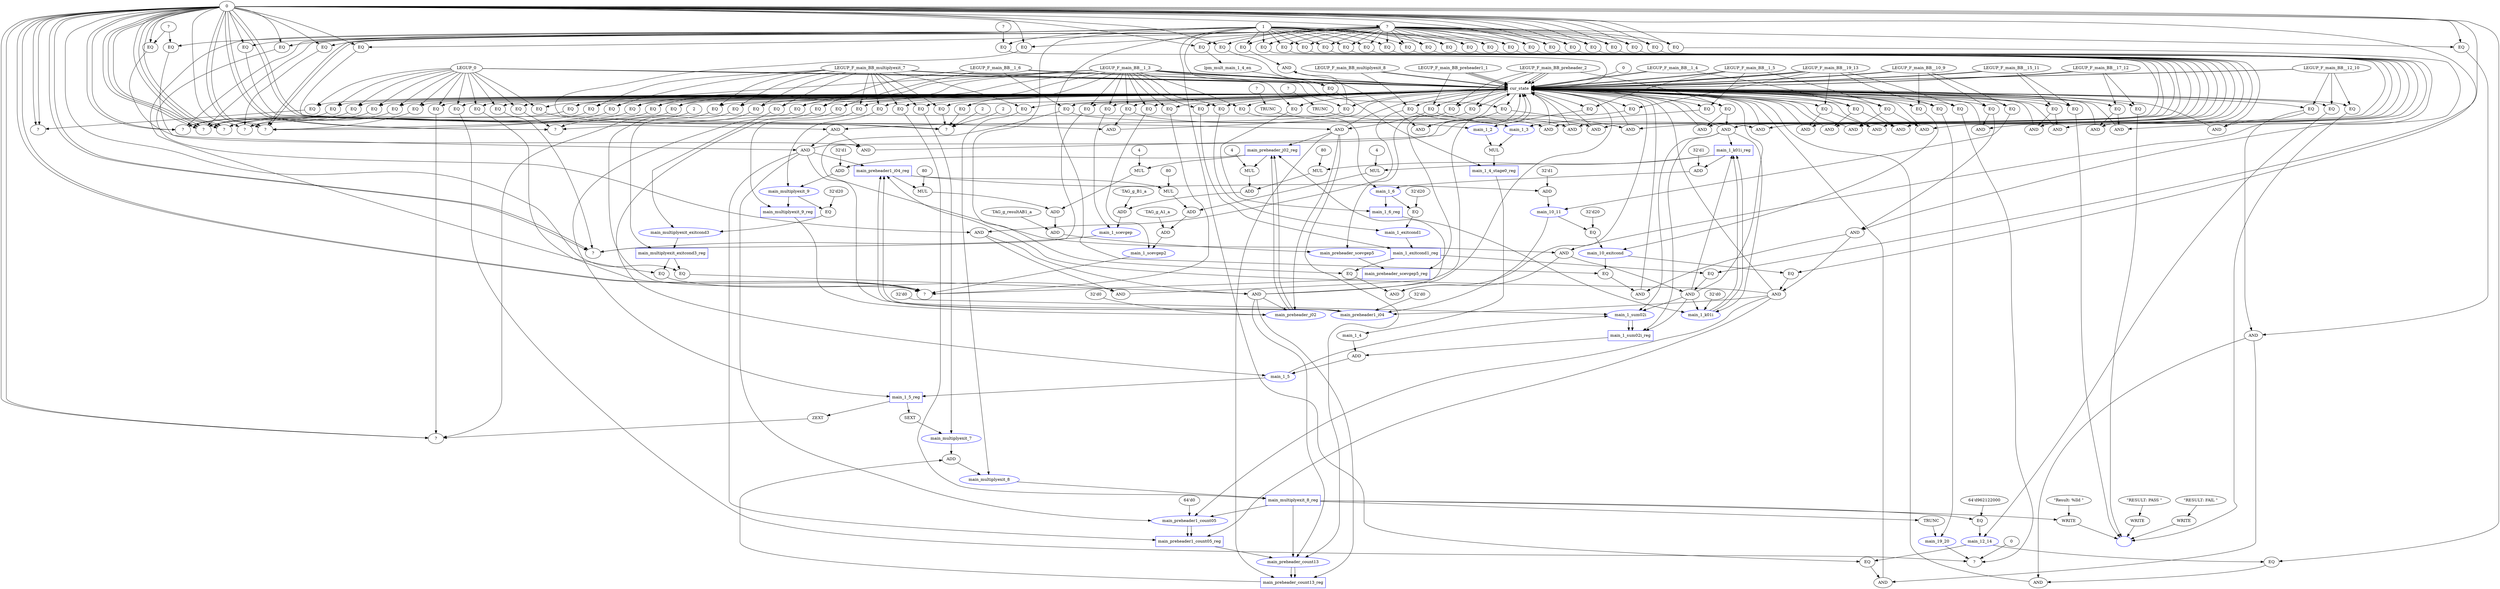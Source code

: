 //----------------------------------------------------------------------------//
// Generated by LegUp High-Level Synthesis Tool Version 4.0 (http://legup.org)
// Compiled: Sun Jun 19 18:41:14 2016
// University of Toronto
// For research and academic purposes only. Commercial use is prohibited.
// Please send bugs to: legup@eecg.toronto.edu
// Date: Thu Dec  8 15:28:12 2016
//----------------------------------------------------------------------------//

digraph {
Node0x3e84580[label="?"];
Node0x3e85900[label="0"];
Node0x3e85900 -> Node0x3e84580;
Node0x3e85b20[label="EQ"];
Node0x3e85b20 -> Node0x3e84580;
Node0x3e85f20[label="EQ"];
Node0x3e85f20 -> Node0x3e84580;
Node0x3ec6dc0[label="EQ"];
Node0x3ec6dc0 -> Node0x3e84580;
Node0x3e84800[label="?"];
Node0x3e85900 -> Node0x3e84800;
Node0x3e85900 -> Node0x3e84800;
Node0x3e97210[label="1"];
Node0x3e97210 -> Node0x3e84800;
Node0x3e97210 -> Node0x3e84800;
Node0x3ec7200[label="EQ"];
Node0x3ec7200 -> Node0x3e84800;
Node0x3ec7500[label="EQ"];
Node0x3ec7500 -> Node0x3e84800;
Node0x3ec77c0[label="EQ"];
Node0x3ec77c0 -> Node0x3e84800;
Node0x3e84930[label="?"];
Node0x3e85900 -> Node0x3e84930;
Node0x3e85900 -> Node0x3e84930;
Node0x3ec7b70[label="main_1_scevgep2",color=blue];
Node0x3ec7b70 -> Node0x3e84930;
Node0x3ec8f80[label="main_preheader_scevgep5_reg",shape=box,color=blue];
Node0x3ec8f80 -> Node0x3e84930;
Node0x3eca860[label="EQ"];
Node0x3eca860 -> Node0x3e84930;
Node0x3ecab40[label="EQ"];
Node0x3ecab40 -> Node0x3e84930;
Node0x3ecae00[label="EQ"];
Node0x3ecae00 -> Node0x3e84930;
Node0x3e84a70[label="?"];
Node0x3e85900 -> Node0x3e84a70;
Node0x3e85900 -> Node0x3e84a70;
Node0x3e85900 -> Node0x3e84a70;
Node0x3e97210 -> Node0x3e84a70;
Node0x3ecb240[label="EQ"];
Node0x3ecb240 -> Node0x3e84a70;
Node0x3ecb540[label="EQ"];
Node0x3ecb540 -> Node0x3e84a70;
Node0x3ecb800[label="EQ"];
Node0x3ecb800 -> Node0x3e84a70;
Node0x3e84ba0[label="?"];
Node0x3e85900 -> Node0x3e84ba0;
Node0x3e85900 -> Node0x3e84ba0;
Node0x3ecbbb0[label="ZEXT"];
Node0x3ecbbb0 -> Node0x3e84ba0;
Node0x3ecbe10[label="EQ"];
Node0x3ecbe10 -> Node0x3e84ba0;
Node0x3ecc0f0[label="EQ"];
Node0x3ecc0f0 -> Node0x3e84ba0;
Node0x3e84cf0[label="?"];
Node0x3e85900 -> Node0x3e84cf0;
Node0x3e85900 -> Node0x3e84cf0;
Node0x3ecc4c0[label="2"];
Node0x3ecc4c0 -> Node0x3e84cf0;
Node0x3ecc6d0[label="2"];
Node0x3ecc6d0 -> Node0x3e84cf0;
Node0x3ecc8b0[label="EQ"];
Node0x3ecc8b0 -> Node0x3e84cf0;
Node0x3eccbb0[label="EQ"];
Node0x3eccbb0 -> Node0x3e84cf0;
Node0x3ecce70[label="EQ"];
Node0x3ecce70 -> Node0x3e84cf0;
Node0x3e84f50[label="?"];
Node0x3e85900 -> Node0x3e84f50;
Node0x3e85900 -> Node0x3e84f50;
Node0x3e97210 -> Node0x3e84f50;
Node0x3ecd280[label="EQ"];
Node0x3ecd280 -> Node0x3e84f50;
Node0x3ecd540[label="EQ"];
Node0x3ecd540 -> Node0x3e84f50;
Node0x3e85080[label="?"];
Node0x3e85900 -> Node0x3e85080;
Node0x3e85900 -> Node0x3e85080;
Node0x3ecd910[label="main_1_scevgep",color=blue];
Node0x3ecd910 -> Node0x3e85080;
Node0x3eced20[label="EQ"];
Node0x3eced20 -> Node0x3e85080;
Node0x3ecefe0[label="EQ"];
Node0x3ecefe0 -> Node0x3e85080;
Node0x3e851b0[label="?"];
Node0x3e85900 -> Node0x3e851b0;
Node0x3e85900 -> Node0x3e851b0;
Node0x3e85900 -> Node0x3e851b0;
Node0x3ecf410[label="EQ"];
Node0x3ecf410 -> Node0x3e851b0;
Node0x3ecf6d0[label="EQ"];
Node0x3ecf6d0 -> Node0x3e851b0;
Node0x3e84c60[label="?"];
Node0x3e85900 -> Node0x3e84c60;
Node0x3e85900 -> Node0x3e84c60;
Node0x3ecfaa0[label="EQ"];
Node0x3ecfaa0 -> Node0x3e84c60;
Node0x3e85450[label="?"];
Node0x3e85900 -> Node0x3e85450;
Node0x3e85900 -> Node0x3e85450;
Node0x3ecfe60[label="2"];
Node0x3ecfe60 -> Node0x3e85450;
Node0x3ed0070[label="EQ"];
Node0x3ed0070 -> Node0x3e85450;
Node0x3ed0330[label="EQ"];
Node0x3ed0330 -> Node0x3e85450;
Node0x3e856b0[label="?"];
Node0x3ed0640[label="0"];
Node0x3ed0640 -> Node0x3e856b0;
Node0x3ed0840[label="main_19_20",color=blue];
Node0x3ed0840 -> Node0x3e856b0;
Node0x3ed0fb0[label="EQ"];
Node0x3ed0fb0 -> Node0x3e856b0;
Node0x3ed1280[label="EQ"];
Node0x3ed1280 -> Node0x3e856b0;
Node0x3ed4450[label="",color=blue,color=blue,color=blue];
Node0x3ed4530[label="WRITE"];
Node0x3ed4530 -> Node0x3ed4450;
Node0x3ed49e0[label="WRITE"];
Node0x3ed49e0 -> Node0x3ed4450;
Node0x3ed4de0[label="WRITE"];
Node0x3ed4de0 -> Node0x3ed4450;
Node0x3ed5210[label="EQ"];
Node0x3ed5210 -> Node0x3ed4450;
Node0x3ed54f0[label="EQ"];
Node0x3ed54f0 -> Node0x3ed4450;
Node0x3ed57d0[label="EQ"];
Node0x3ed57d0 -> Node0x3ed4450;
Node0x3e846d0[label="?"];
Node0x3e846d0 -> Node0x3e85b20;
Node0x3e85900 -> Node0x3e85b20;
Node0x3e86130[label="cur_state",shape=box];
Node0x3e86130 -> Node0x3e85f20;
Node0x3e86330[label="LEGUP_0"];
Node0x3e86330 -> Node0x3e85f20;
Node0x3e86130 -> Node0x3ec6dc0;
Node0x3e96480[label="LEGUP_F_main_BB__19_13"];
Node0x3e96480 -> Node0x3ec6dc0;
Node0x3e86130 -> Node0x3ec7200;
Node0x3e86330 -> Node0x3ec7200;
Node0x3e86130 -> Node0x3ec7500;
Node0x3e94bf0[label="LEGUP_F_main_BB__1_3"];
Node0x3e94bf0 -> Node0x3ec7500;
Node0x3e86130 -> Node0x3ec77c0;
Node0x3e95570[label="LEGUP_F_main_BB_multiplyexit_7"];
Node0x3e95570 -> Node0x3ec77c0;
Node0x3ec7d80[label="ADD"];
Node0x3ec7d80 -> Node0x3ec7b70;
Node0x3ec8cc0[label="EQ"];
Node0x3ec8cc0 -> Node0x3ec7b70;
Node0x3ec9160[label="main_preheader_scevgep5",color=blue];
Node0x3ec9160 -> Node0x3ec8f80;
Node0x3eca5a0[label="EQ"];
Node0x3eca5a0 -> Node0x3ec8f80;
Node0x3e86130 -> Node0x3eca860;
Node0x3e86330 -> Node0x3eca860;
Node0x3e86130 -> Node0x3ecab40;
Node0x3e94bf0 -> Node0x3ecab40;
Node0x3e86130 -> Node0x3ecae00;
Node0x3e95570 -> Node0x3ecae00;
Node0x3e86130 -> Node0x3ecb240;
Node0x3e86330 -> Node0x3ecb240;
Node0x3e86130 -> Node0x3ecb540;
Node0x3e94bf0 -> Node0x3ecb540;
Node0x3e86130 -> Node0x3ecb800;
Node0x3e95570 -> Node0x3ecb800;
Node0x3ebeeb0[label="main_1_5_reg",shape=box,color=blue];
Node0x3ebeeb0 -> Node0x3ecbbb0;
Node0x3e86130 -> Node0x3ecbe10;
Node0x3e86330 -> Node0x3ecbe10;
Node0x3e86130 -> Node0x3ecc0f0;
Node0x3e95570 -> Node0x3ecc0f0;
Node0x3e86130 -> Node0x3ecc8b0;
Node0x3e86330 -> Node0x3ecc8b0;
Node0x3e86130 -> Node0x3eccbb0;
Node0x3e94bf0 -> Node0x3eccbb0;
Node0x3e86130 -> Node0x3ecce70;
Node0x3e95570 -> Node0x3ecce70;
Node0x3e86130 -> Node0x3ecd280;
Node0x3e86330 -> Node0x3ecd280;
Node0x3e86130 -> Node0x3ecd540;
Node0x3e94bf0 -> Node0x3ecd540;
Node0x3ecdb20[label="ADD"];
Node0x3ecdb20 -> Node0x3ecd910;
Node0x3ecea60[label="EQ"];
Node0x3ecea60 -> Node0x3ecd910;
Node0x3e86130 -> Node0x3eced20;
Node0x3e86330 -> Node0x3eced20;
Node0x3e86130 -> Node0x3ecefe0;
Node0x3e94bf0 -> Node0x3ecefe0;
Node0x3e86130 -> Node0x3ecf410;
Node0x3e86330 -> Node0x3ecf410;
Node0x3e86130 -> Node0x3ecf6d0;
Node0x3e94bf0 -> Node0x3ecf6d0;
Node0x3e86130 -> Node0x3ecfaa0;
Node0x3e86330 -> Node0x3ecfaa0;
Node0x3e86130 -> Node0x3ed0070;
Node0x3e86330 -> Node0x3ed0070;
Node0x3e86130 -> Node0x3ed0330;
Node0x3e94bf0 -> Node0x3ed0330;
Node0x3ed0a60[label="TRUNC"];
Node0x3ed0a60 -> Node0x3ed0840;
Node0x3ed0cd0[label="EQ"];
Node0x3ed0cd0 -> Node0x3ed0840;
Node0x3e86130 -> Node0x3ed0fb0;
Node0x3e86330 -> Node0x3ed0fb0;
Node0x3e86130 -> Node0x3ed1280;
Node0x3e96480 -> Node0x3ed1280;
Node0x3ed4750[label="\"Result: %lld \""];
Node0x3ed4750 -> Node0x3ed4530;
Node0x3ebe410[label="main_multiplyexit_8_reg",shape=box,color=blue];
Node0x3ebe410 -> Node0x3ed4530;
Node0x3ed4be0[label="\"RESULT: PASS \""];
Node0x3ed4be0 -> Node0x3ed49e0;
Node0x3ed5010[label="\"RESULT: FAIL \""];
Node0x3ed5010 -> Node0x3ed4de0;
Node0x3e86130 -> Node0x3ed5210;
Node0x3e95d90[label="LEGUP_F_main_BB__12_10"];
Node0x3e95d90 -> Node0x3ed5210;
Node0x3e86130 -> Node0x3ed54f0;
Node0x3e96030[label="LEGUP_F_main_BB__15_11"];
Node0x3e96030 -> Node0x3ed54f0;
Node0x3e86130 -> Node0x3ed57d0;
Node0x3e96230[label="LEGUP_F_main_BB__17_12"];
Node0x3e96230 -> Node0x3ed57d0;
Node0x3e85900 -> Node0x3e846d0;
Node0x3e86330 -> Node0x3e86130;
Node0x3e946d0[label="LEGUP_F_main_BB_preheader1_1"];
Node0x3e946d0 -> Node0x3e86130;
Node0x3e86330 -> Node0x3e86130;
Node0x3e946d0 -> Node0x3e86130;
Node0x3e94980[label="LEGUP_F_main_BB_preheader_2"];
Node0x3e94980 -> Node0x3e86130;
Node0x3e94980 -> Node0x3e86130;
Node0x3e94bf0 -> Node0x3e86130;
Node0x3e94bf0 -> Node0x3e86130;
Node0x3e94e40[label="LEGUP_F_main_BB__1_4"];
Node0x3e94e40 -> Node0x3e86130;
Node0x3e94e40 -> Node0x3e86130;
Node0x3e950d0[label="LEGUP_F_main_BB__1_5"];
Node0x3e950d0 -> Node0x3e86130;
Node0x3e950d0 -> Node0x3e86130;
Node0x3e95320[label="LEGUP_F_main_BB__1_6"];
Node0x3e95320 -> Node0x3e86130;
Node0x3e95320 -> Node0x3e86130;
Node0x3e95570 -> Node0x3e86130;
Node0x3e94bf0 -> Node0x3e86130;
Node0x3e95570 -> Node0x3e86130;
Node0x3e94f90[label="LEGUP_F_main_BB_multiplyexit_8"];
Node0x3e94f90 -> Node0x3e86130;
Node0x3e94f90 -> Node0x3e86130;
Node0x3e95af0[label="LEGUP_F_main_BB__10_9"];
Node0x3e95af0 -> Node0x3e86130;
Node0x3e94980 -> Node0x3e86130;
Node0x3e95af0 -> Node0x3e86130;
Node0x3e95d90 -> Node0x3e86130;
Node0x3e946d0 -> Node0x3e86130;
Node0x3e95d90 -> Node0x3e86130;
Node0x3e96030 -> Node0x3e86130;
Node0x3e96230 -> Node0x3e86130;
Node0x3e96030 -> Node0x3e86130;
Node0x3e96480 -> Node0x3e86130;
Node0x3e96230 -> Node0x3e86130;
Node0x3e96480 -> Node0x3e86130;
Node0x3e96480 -> Node0x3e86130;
Node0x3e86330 -> Node0x3e86130;
Node0x3e95810[label="0"];
Node0x3e95810 -> Node0x3e86130;
Node0x3e96ac0[label="AND"];
Node0x3e96ac0 -> Node0x3e86130;
Node0x3e97430[label="AND"];
Node0x3e97430 -> Node0x3e86130;
Node0x3e97ec0[label="AND"];
Node0x3e97ec0 -> Node0x3e86130;
Node0x3e983f0[label="AND"];
Node0x3e983f0 -> Node0x3e86130;
Node0x3e98b90[label="AND"];
Node0x3e98b90 -> Node0x3e86130;
Node0x3e990c0[label="AND"];
Node0x3e990c0 -> Node0x3e86130;
Node0x3e99860[label="AND"];
Node0x3e99860 -> Node0x3e86130;
Node0x3eaf5d0[label="AND"];
Node0x3eaf5d0 -> Node0x3e86130;
Node0x3eafd70[label="AND"];
Node0x3eafd70 -> Node0x3e86130;
Node0x3eb02a0[label="AND"];
Node0x3eb02a0 -> Node0x3e86130;
Node0x3eb0a40[label="AND"];
Node0x3eb0a40 -> Node0x3e86130;
Node0x3eb0f70[label="AND"];
Node0x3eb0f70 -> Node0x3e86130;
Node0x3eb1710[label="AND"];
Node0x3eb1710 -> Node0x3e86130;
Node0x3eb1c40[label="AND"];
Node0x3eb1c40 -> Node0x3e86130;
Node0x3eb23e0[label="AND"];
Node0x3eb23e0 -> Node0x3e86130;
Node0x3eb43c0[label="AND"];
Node0x3eb43c0 -> Node0x3e86130;
Node0x3eb56b0[label="AND"];
Node0x3eb56b0 -> Node0x3e86130;
Node0x3eb5e70[label="AND"];
Node0x3eb5e70 -> Node0x3e86130;
Node0x3eb63a0[label="AND"];
Node0x3eb63a0 -> Node0x3e86130;
Node0x3eb6b40[label="AND"];
Node0x3eb6b40 -> Node0x3e86130;
Node0x3eb8b20[label="AND"];
Node0x3eb8b20 -> Node0x3e86130;
Node0x3eb9e10[label="AND"];
Node0x3eb9e10 -> Node0x3e86130;
Node0x3eba5d0[label="AND"];
Node0x3eba5d0 -> Node0x3e86130;
Node0x3ebbeb0[label="AND"];
Node0x3ebbeb0 -> Node0x3e86130;
Node0x3ebcee0[label="AND"];
Node0x3ebcee0 -> Node0x3e86130;
Node0x3ebd6a0[label="AND"];
Node0x3ebd6a0 -> Node0x3e86130;
Node0x3ec3c90[label="AND"];
Node0x3ec3c90 -> Node0x3e86130;
Node0x3ec41c0[label="AND"];
Node0x3ec41c0 -> Node0x3e86130;
Node0x3ec4960[label="AND"];
Node0x3ec4960 -> Node0x3e86130;
Node0x3ec4e90[label="AND"];
Node0x3ec4e90 -> Node0x3e86130;
Node0x3ec5630[label="AND"];
Node0x3ec5630 -> Node0x3e86130;
Node0x3ec5d60[label="AND"];
Node0x3ec5d60 -> Node0x3e86130;
Node0x3ec6500[label="AND"];
Node0x3ec6500 -> Node0x3e86130;
Node0x3ec6a30[label="EQ"];
Node0x3ec6a30 -> Node0x3e86130;
Node0x3ec7f80[label="`TAG_g_A1_a"];
Node0x3ec7f80 -> Node0x3ec7d80;
Node0x3ec81a0[label="ADD"];
Node0x3ec81a0 -> Node0x3ec7d80;
Node0x3e86130 -> Node0x3ec8cc0;
Node0x3e94bf0 -> Node0x3ec8cc0;
Node0x3ec9380[label="ADD"];
Node0x3ec9380 -> Node0x3ec9160;
Node0x3eca2e0[label="EQ"];
Node0x3eca2e0 -> Node0x3ec9160;
Node0x3e86130 -> Node0x3eca5a0;
Node0x3e94980 -> Node0x3eca5a0;
Node0x3ebf0d0[label="main_1_5",color=blue];
Node0x3ebf0d0 -> Node0x3ebeeb0;
Node0x3ec1e00[label="EQ"];
Node0x3ec1e00 -> Node0x3ebeeb0;
Node0x3ecdd20[label="`TAG_g_B1_a"];
Node0x3ecdd20 -> Node0x3ecdb20;
Node0x3ecdf40[label="ADD"];
Node0x3ecdf40 -> Node0x3ecdb20;
Node0x3e86130 -> Node0x3ecea60;
Node0x3e94bf0 -> Node0x3ecea60;
Node0x3ebe410 -> Node0x3ed0a60;
Node0x3e86130 -> Node0x3ed0cd0;
Node0x3e96480 -> Node0x3ed0cd0;
Node0x3ebe630[label="main_multiplyexit_8",color=blue];
Node0x3ebe630 -> Node0x3ebe410;
Node0x3ec34c0[label="EQ"];
Node0x3ec34c0 -> Node0x3ebe410;
Node0x3e96cc0[label="EQ"];
Node0x3e96cc0 -> Node0x3e96ac0;
Node0x3e96fc0[label="EQ"];
Node0x3e96fc0 -> Node0x3e96ac0;
Node0x3e97610[label="AND"];
Node0x3e97610 -> Node0x3e97430;
Node0x3e97b80[label="EQ"];
Node0x3e97b80 -> Node0x3e97430;
Node0x3e97610 -> Node0x3e97ec0;
Node0x3e98110[label="EQ"];
Node0x3e98110 -> Node0x3e97ec0;
Node0x3e985d0[label="EQ"];
Node0x3e985d0 -> Node0x3e983f0;
Node0x3e988d0[label="EQ"];
Node0x3e988d0 -> Node0x3e983f0;
Node0x3e985d0 -> Node0x3e98b90;
Node0x3e98de0[label="EQ"];
Node0x3e98de0 -> Node0x3e98b90;
Node0x3e992a0[label="EQ"];
Node0x3e992a0 -> Node0x3e990c0;
Node0x3e995a0[label="EQ"];
Node0x3e995a0 -> Node0x3e990c0;
Node0x3e992a0 -> Node0x3e99860;
Node0x3e99ab0[label="EQ"];
Node0x3e99ab0 -> Node0x3e99860;
Node0x3eaf7b0[label="EQ"];
Node0x3eaf7b0 -> Node0x3eaf5d0;
Node0x3eafab0[label="EQ"];
Node0x3eafab0 -> Node0x3eaf5d0;
Node0x3eaf7b0 -> Node0x3eafd70;
Node0x3eaffc0[label="EQ"];
Node0x3eaffc0 -> Node0x3eafd70;
Node0x3eb0480[label="EQ"];
Node0x3eb0480 -> Node0x3eb02a0;
Node0x3eb0780[label="EQ"];
Node0x3eb0780 -> Node0x3eb02a0;
Node0x3eb0480 -> Node0x3eb0a40;
Node0x3eb0c90[label="EQ"];
Node0x3eb0c90 -> Node0x3eb0a40;
Node0x3eb1150[label="EQ"];
Node0x3eb1150 -> Node0x3eb0f70;
Node0x3eb1450[label="EQ"];
Node0x3eb1450 -> Node0x3eb0f70;
Node0x3eb1150 -> Node0x3eb1710;
Node0x3eb1960[label="EQ"];
Node0x3eb1960 -> Node0x3eb1710;
Node0x3eb1e20[label="EQ"];
Node0x3eb1e20 -> Node0x3eb1c40;
Node0x3eb2120[label="EQ"];
Node0x3eb2120 -> Node0x3eb1c40;
Node0x3eb25c0[label="AND"];
Node0x3eb25c0 -> Node0x3eb23e0;
Node0x3eb2b30[label="EQ"];
Node0x3eb2b30 -> Node0x3eb23e0;
Node0x3eb25c0 -> Node0x3eb43c0;
Node0x3eb4610[label="EQ"];
Node0x3eb4610 -> Node0x3eb43c0;
Node0x3eb58b0[label="EQ"];
Node0x3eb58b0 -> Node0x3eb56b0;
Node0x3eb5bb0[label="EQ"];
Node0x3eb5bb0 -> Node0x3eb56b0;
Node0x3eb58b0 -> Node0x3eb5e70;
Node0x3eb60c0[label="EQ"];
Node0x3eb60c0 -> Node0x3eb5e70;
Node0x3eb6580[label="EQ"];
Node0x3eb6580 -> Node0x3eb63a0;
Node0x3eb6880[label="EQ"];
Node0x3eb6880 -> Node0x3eb63a0;
Node0x3eb6d20[label="AND"];
Node0x3eb6d20 -> Node0x3eb6b40;
Node0x3eb7290[label="EQ"];
Node0x3eb7290 -> Node0x3eb6b40;
Node0x3eb6d20 -> Node0x3eb8b20;
Node0x3eb8d70[label="EQ"];
Node0x3eb8d70 -> Node0x3eb8b20;
Node0x3eba010[label="EQ"];
Node0x3eba010 -> Node0x3eb9e10;
Node0x3eba310[label="EQ"];
Node0x3eba310 -> Node0x3eb9e10;
Node0x3eba7b0[label="AND"];
Node0x3eba7b0 -> Node0x3eba5d0;
Node0x3ebad20[label="EQ"];
Node0x3ebad20 -> Node0x3eba5d0;
Node0x3eba7b0 -> Node0x3ebbeb0;
Node0x3ebc100[label="EQ"];
Node0x3ebc100 -> Node0x3ebbeb0;
Node0x3ebd0e0[label="EQ"];
Node0x3ebd0e0 -> Node0x3ebcee0;
Node0x3ebd3e0[label="EQ"];
Node0x3ebd3e0 -> Node0x3ebcee0;
Node0x3ebd880[label="AND"];
Node0x3ebd880 -> Node0x3ebd6a0;
Node0x3ebddf0[label="EQ"];
Node0x3ebddf0 -> Node0x3ebd6a0;
Node0x3ebd880 -> Node0x3ec3c90;
Node0x3ec3ee0[label="EQ"];
Node0x3ec3ee0 -> Node0x3ec3c90;
Node0x3ec43a0[label="EQ"];
Node0x3ec43a0 -> Node0x3ec41c0;
Node0x3ec46a0[label="EQ"];
Node0x3ec46a0 -> Node0x3ec41c0;
Node0x3ec43a0 -> Node0x3ec4960;
Node0x3ec4bb0[label="EQ"];
Node0x3ec4bb0 -> Node0x3ec4960;
Node0x3ec5070[label="EQ"];
Node0x3ec5070 -> Node0x3ec4e90;
Node0x3ec5370[label="EQ"];
Node0x3ec5370 -> Node0x3ec4e90;
Node0x3ec5070 -> Node0x3ec5630;
Node0x3e968e0[label="EQ"];
Node0x3e968e0 -> Node0x3ec5630;
Node0x3ec5f40[label="EQ"];
Node0x3ec5f40 -> Node0x3ec5d60;
Node0x3ec6240[label="EQ"];
Node0x3ec6240 -> Node0x3ec5d60;
Node0x3ec5f40 -> Node0x3ec6500;
Node0x3ec6750[label="EQ"];
Node0x3ec6750 -> Node0x3ec6500;
Node0x3e8eea0[label="?"];
Node0x3e8eea0 -> Node0x3ec6a30;
Node0x3e97210 -> Node0x3ec6a30;
Node0x3ec83c0[label="MUL"];
Node0x3ec83c0 -> Node0x3ec81a0;
Node0x3ec8850[label="MUL"];
Node0x3ec8850 -> Node0x3ec81a0;
Node0x3ec95a0[label="`TAG_g_resultAB1_a"];
Node0x3ec95a0 -> Node0x3ec9380;
Node0x3ec97c0[label="ADD"];
Node0x3ec97c0 -> Node0x3ec9380;
Node0x3e86130 -> Node0x3eca2e0;
Node0x3e94980 -> Node0x3eca2e0;
Node0x3ebf2f0[label="ADD"];
Node0x3ebf2f0 -> Node0x3ebf0d0;
Node0x3ec1b20[label="EQ"];
Node0x3ec1b20 -> Node0x3ebf0d0;
Node0x3e86130 -> Node0x3ec1e00;
Node0x3e95320 -> Node0x3ec1e00;
Node0x3ece160[label="MUL"];
Node0x3ece160 -> Node0x3ecdf40;
Node0x3ece5f0[label="MUL"];
Node0x3ece5f0 -> Node0x3ecdf40;
Node0x3ebe850[label="ADD"];
Node0x3ebe850 -> Node0x3ebe630;
Node0x3ec31e0[label="EQ"];
Node0x3ec31e0 -> Node0x3ebe630;
Node0x3e86130 -> Node0x3ec34c0;
Node0x3e95570 -> Node0x3ec34c0;
Node0x3e86130 -> Node0x3e96cc0;
Node0x3e86330 -> Node0x3e96cc0;
Node0x3e846d0 -> Node0x3e96fc0;
Node0x3e97210 -> Node0x3e96fc0;
Node0x3e96cc0 -> Node0x3e97610;
Node0x3e978a0[label="EQ"];
Node0x3e978a0 -> Node0x3e97610;
Node0x3e8efd0[label="?"];
Node0x3e8efd0 -> Node0x3e97b80;
Node0x3e97210 -> Node0x3e97b80;
Node0x3e8efd0 -> Node0x3e98110;
Node0x3e85900 -> Node0x3e98110;
Node0x3e86130 -> Node0x3e985d0;
Node0x3e946d0 -> Node0x3e985d0;
Node0x3e846d0 -> Node0x3e988d0;
Node0x3e97210 -> Node0x3e988d0;
Node0x3e846d0 -> Node0x3e98de0;
Node0x3e85900 -> Node0x3e98de0;
Node0x3e86130 -> Node0x3e992a0;
Node0x3e94980 -> Node0x3e992a0;
Node0x3e846d0 -> Node0x3e995a0;
Node0x3e97210 -> Node0x3e995a0;
Node0x3e846d0 -> Node0x3e99ab0;
Node0x3e85900 -> Node0x3e99ab0;
Node0x3e86130 -> Node0x3eaf7b0;
Node0x3e94bf0 -> Node0x3eaf7b0;
Node0x3e846d0 -> Node0x3eafab0;
Node0x3e97210 -> Node0x3eafab0;
Node0x3e846d0 -> Node0x3eaffc0;
Node0x3e85900 -> Node0x3eaffc0;
Node0x3e86130 -> Node0x3eb0480;
Node0x3e94e40 -> Node0x3eb0480;
Node0x3e846d0 -> Node0x3eb0780;
Node0x3e97210 -> Node0x3eb0780;
Node0x3e846d0 -> Node0x3eb0c90;
Node0x3e85900 -> Node0x3eb0c90;
Node0x3e86130 -> Node0x3eb1150;
Node0x3e950d0 -> Node0x3eb1150;
Node0x3e846d0 -> Node0x3eb1450;
Node0x3e97210 -> Node0x3eb1450;
Node0x3e846d0 -> Node0x3eb1960;
Node0x3e85900 -> Node0x3eb1960;
Node0x3e86130 -> Node0x3eb1e20;
Node0x3e95320 -> Node0x3eb1e20;
Node0x3e846d0 -> Node0x3eb2120;
Node0x3e97210 -> Node0x3eb2120;
Node0x3eb1e20 -> Node0x3eb25c0;
Node0x3eb2850[label="EQ"];
Node0x3eb2850 -> Node0x3eb25c0;
Node0x3eb2d30[label="main_1_exitcond1_reg",shape=box,color=blue];
Node0x3eb2d30 -> Node0x3eb2b30;
Node0x3e97210 -> Node0x3eb2b30;
Node0x3eb2d30 -> Node0x3eb4610;
Node0x3e85900 -> Node0x3eb4610;
Node0x3e86130 -> Node0x3eb58b0;
Node0x3e95570 -> Node0x3eb58b0;
Node0x3e846d0 -> Node0x3eb5bb0;
Node0x3e97210 -> Node0x3eb5bb0;
Node0x3e846d0 -> Node0x3eb60c0;
Node0x3e85900 -> Node0x3eb60c0;
Node0x3e86130 -> Node0x3eb6580;
Node0x3e94f90 -> Node0x3eb6580;
Node0x3e846d0 -> Node0x3eb6880;
Node0x3e97210 -> Node0x3eb6880;
Node0x3eb6580 -> Node0x3eb6d20;
Node0x3eb6fb0[label="EQ"];
Node0x3eb6fb0 -> Node0x3eb6d20;
Node0x3eb7490[label="main_multiplyexit_exitcond3_reg",shape=box,color=blue];
Node0x3eb7490 -> Node0x3eb7290;
Node0x3e97210 -> Node0x3eb7290;
Node0x3eb7490 -> Node0x3eb8d70;
Node0x3e85900 -> Node0x3eb8d70;
Node0x3e86130 -> Node0x3eba010;
Node0x3e95af0 -> Node0x3eba010;
Node0x3e846d0 -> Node0x3eba310;
Node0x3e97210 -> Node0x3eba310;
Node0x3eba010 -> Node0x3eba7b0;
Node0x3ebaa40[label="EQ"];
Node0x3ebaa40 -> Node0x3eba7b0;
Node0x3ebaf20[label="main_10_exitcond",color=blue];
Node0x3ebaf20 -> Node0x3ebad20;
Node0x3e97210 -> Node0x3ebad20;
Node0x3ebaf20 -> Node0x3ebc100;
Node0x3e85900 -> Node0x3ebc100;
Node0x3e86130 -> Node0x3ebd0e0;
Node0x3e95d90 -> Node0x3ebd0e0;
Node0x3e846d0 -> Node0x3ebd3e0;
Node0x3e97210 -> Node0x3ebd3e0;
Node0x3ebd0e0 -> Node0x3ebd880;
Node0x3ebdb10[label="EQ"];
Node0x3ebdb10 -> Node0x3ebd880;
Node0x3ebdff0[label="main_12_14",color=blue];
Node0x3ebdff0 -> Node0x3ebddf0;
Node0x3e97210 -> Node0x3ebddf0;
Node0x3ebdff0 -> Node0x3ec3ee0;
Node0x3e85900 -> Node0x3ec3ee0;
Node0x3e86130 -> Node0x3ec43a0;
Node0x3e96030 -> Node0x3ec43a0;
Node0x3e846d0 -> Node0x3ec46a0;
Node0x3e97210 -> Node0x3ec46a0;
Node0x3e846d0 -> Node0x3ec4bb0;
Node0x3e85900 -> Node0x3ec4bb0;
Node0x3e86130 -> Node0x3ec5070;
Node0x3e96230 -> Node0x3ec5070;
Node0x3e846d0 -> Node0x3ec5370;
Node0x3e97210 -> Node0x3ec5370;
Node0x3e846d0 -> Node0x3e968e0;
Node0x3e85900 -> Node0x3e968e0;
Node0x3e86130 -> Node0x3ec5f40;
Node0x3e96480 -> Node0x3ec5f40;
Node0x3e846d0 -> Node0x3ec6240;
Node0x3e97210 -> Node0x3ec6240;
Node0x3e846d0 -> Node0x3ec6750;
Node0x3e85900 -> Node0x3ec6750;
Node0x3ec85c0[label="80"];
Node0x3ec85c0 -> Node0x3ec83c0;
Node0x3ebb780[label="main_preheader1_i04_reg",shape=box,color=blue,color=blue];
Node0x3ebb780 -> Node0x3ec83c0;
Node0x3ec8a50[label="4"];
Node0x3ec8a50 -> Node0x3ec8850;
Node0x3eb37b0[label="main_1_k01i_reg",shape=box,color=blue,color=blue];
Node0x3eb37b0 -> Node0x3ec8850;
Node0x3ec99e0[label="MUL"];
Node0x3ec99e0 -> Node0x3ec97c0;
Node0x3ec9e70[label="MUL"];
Node0x3ec9e70 -> Node0x3ec97c0;
Node0x3ebf510[label="main_1_4"];
Node0x3ebf510 -> Node0x3ebf2f0;
Node0x3ec1300[label="main_1_sum02i_reg",shape=box,color=blue,color=blue];
Node0x3ec1300 -> Node0x3ebf2f0;
Node0x3e86130 -> Node0x3ec1b20;
Node0x3e95320 -> Node0x3ec1b20;
Node0x3ece360[label="80"];
Node0x3ece360 -> Node0x3ece160;
Node0x3eb37b0 -> Node0x3ece160;
Node0x3ece7f0[label="4"];
Node0x3ece7f0 -> Node0x3ece5f0;
Node0x3eb7f10[label="main_preheader_j02_reg",shape=box,color=blue,color=blue];
Node0x3eb7f10 -> Node0x3ece5f0;
Node0x3ebea70[label="main_multiplyexit_7",color=blue];
Node0x3ebea70 -> Node0x3ebe850;
Node0x3ec2380[label="main_preheader_count13_reg",shape=box,color=blue,color=blue];
Node0x3ec2380 -> Node0x3ebe850;
Node0x3e86130 -> Node0x3ec31e0;
Node0x3e95570 -> Node0x3ec31e0;
Node0x3e846d0 -> Node0x3e978a0;
Node0x3e85900 -> Node0x3e978a0;
Node0x3e846d0 -> Node0x3eb2850;
Node0x3e85900 -> Node0x3eb2850;
Node0x3eb2f30[label="main_1_exitcond1",color=blue];
Node0x3eb2f30 -> Node0x3eb2d30;
Node0x3eb5370[label="EQ"];
Node0x3eb5370 -> Node0x3eb2d30;
Node0x3e846d0 -> Node0x3eb6fb0;
Node0x3e85900 -> Node0x3eb6fb0;
Node0x3eb7690[label="main_multiplyexit_exitcond3",color=blue];
Node0x3eb7690 -> Node0x3eb7490;
Node0x3eb9ad0[label="EQ"];
Node0x3eb9ad0 -> Node0x3eb7490;
Node0x3e846d0 -> Node0x3ebaa40;
Node0x3e85900 -> Node0x3ebaa40;
Node0x3ebb120[label="EQ"];
Node0x3ebb120 -> Node0x3ebaf20;
Node0x3ebcba0[label="EQ"];
Node0x3ebcba0 -> Node0x3ebaf20;
Node0x3e846d0 -> Node0x3ebdb10;
Node0x3e85900 -> Node0x3ebdb10;
Node0x3ebe1f0[label="EQ"];
Node0x3ebe1f0 -> Node0x3ebdff0;
Node0x3ec3980[label="EQ"];
Node0x3ec3980 -> Node0x3ebdff0;
Node0x3ebb9a0[label="main_preheader1_i04",color=blue,color=blue];
Node0x3ebb9a0 -> Node0x3ebb780;
Node0x3ebb9a0 -> Node0x3ebb780;
Node0x3e97430 -> Node0x3ebb780;
Node0x3ebbeb0 -> Node0x3ebb780;
Node0x3eb39d0[label="main_1_k01i",color=blue,color=blue];
Node0x3eb39d0 -> Node0x3eb37b0;
Node0x3eb39d0 -> Node0x3eb37b0;
Node0x3e99860 -> Node0x3eb37b0;
Node0x3eb43c0 -> Node0x3eb37b0;
Node0x3ec9be0[label="80"];
Node0x3ec9be0 -> Node0x3ec99e0;
Node0x3ebb780 -> Node0x3ec99e0;
Node0x3eca070[label="4"];
Node0x3eca070 -> Node0x3ec9e70;
Node0x3eb7f10 -> Node0x3ec9e70;
Node0x3ebf730[label="main_1_4_stage0_reg",shape=box,color=blue];
Node0x3ebf730 -> Node0x3ebf510;
Node0x3ec1500[label="main_1_sum02i",color=blue,color=blue];
Node0x3ec1500 -> Node0x3ec1300;
Node0x3ec1500 -> Node0x3ec1300;
Node0x3e99860 -> Node0x3ec1300;
Node0x3eb43c0 -> Node0x3ec1300;
Node0x3eb8130[label="main_preheader_j02",color=blue,color=blue];
Node0x3eb8130 -> Node0x3eb7f10;
Node0x3eb8130 -> Node0x3eb7f10;
Node0x3e98b90 -> Node0x3eb7f10;
Node0x3eb8b20 -> Node0x3eb7f10;
Node0x3ebec90[label="SEXT"];
Node0x3ebec90 -> Node0x3ebea70;
Node0x3ec20c0[label="EQ"];
Node0x3ec20c0 -> Node0x3ebea70;
Node0x3ec2580[label="main_preheader_count13",color=blue,color=blue];
Node0x3ec2580 -> Node0x3ec2380;
Node0x3ec2580 -> Node0x3ec2380;
Node0x3e98b90 -> Node0x3ec2380;
Node0x3eb8b20 -> Node0x3ec2380;
Node0x3eb3150[label="EQ"];
Node0x3eb3150 -> Node0x3eb2f30;
Node0x3eb50b0[label="EQ"];
Node0x3eb50b0 -> Node0x3eb2f30;
Node0x3e86130 -> Node0x3eb5370;
Node0x3e94bf0 -> Node0x3eb5370;
Node0x3eb78b0[label="EQ"];
Node0x3eb78b0 -> Node0x3eb7690;
Node0x3eb9810[label="EQ"];
Node0x3eb9810 -> Node0x3eb7690;
Node0x3e86130 -> Node0x3eb9ad0;
Node0x3e95570 -> Node0x3eb9ad0;
Node0x3ebb340[label="main_10_11",color=blue];
Node0x3ebb340 -> Node0x3ebb120;
Node0x3ebc9a0[label="32'd20"];
Node0x3ebc9a0 -> Node0x3ebb120;
Node0x3e86130 -> Node0x3ebcba0;
Node0x3e95af0 -> Node0x3ebcba0;
Node0x3ebe410 -> Node0x3ebe1f0;
Node0x3ec3780[label="64'd962122000"];
Node0x3ec3780 -> Node0x3ebe1f0;
Node0x3e86130 -> Node0x3ec3980;
Node0x3e95d90 -> Node0x3ec3980;
Node0x3ebbbc0[label="32'd0"];
Node0x3ebbbc0 -> Node0x3ebb9a0;
Node0x3ebb340 -> Node0x3ebb9a0;
Node0x3e97430 -> Node0x3ebb9a0;
Node0x3ebbeb0 -> Node0x3ebb9a0;
Node0x3eb3bf0[label="32'd0"];
Node0x3eb3bf0 -> Node0x3eb39d0;
Node0x3eb3e10[label="main_1_6_reg",shape=box,color=blue];
Node0x3eb3e10 -> Node0x3eb39d0;
Node0x3e99860 -> Node0x3eb39d0;
Node0x3eb43c0 -> Node0x3eb39d0;
Node0x3ebf950[label="MUL"];
Node0x3ebf950 -> Node0x3ebf730;
Node0x3ec0bb0[label="EQ"];
Node0x3ec0bb0 -> Node0x3ebf730;
Node0x3ec1700[label="32'd0"];
Node0x3ec1700 -> Node0x3ec1500;
Node0x3ebf0d0 -> Node0x3ec1500;
Node0x3e99860 -> Node0x3ec1500;
Node0x3eb43c0 -> Node0x3ec1500;
Node0x3eb8350[label="32'd0"];
Node0x3eb8350 -> Node0x3eb8130;
Node0x3eb8570[label="main_multiplyexit_9_reg",shape=box,color=blue];
Node0x3eb8570 -> Node0x3eb8130;
Node0x3e98b90 -> Node0x3eb8130;
Node0x3eb8b20 -> Node0x3eb8130;
Node0x3ebeeb0 -> Node0x3ebec90;
Node0x3e86130 -> Node0x3ec20c0;
Node0x3e95570 -> Node0x3ec20c0;
Node0x3ec2780[label="main_preheader1_count05_reg",shape=box,color=blue,color=blue];
Node0x3ec2780 -> Node0x3ec2580;
Node0x3ebe410 -> Node0x3ec2580;
Node0x3e98b90 -> Node0x3ec2580;
Node0x3eb8b20 -> Node0x3ec2580;
Node0x3eb3370[label="main_1_6",color=blue];
Node0x3eb3370 -> Node0x3eb3150;
Node0x3eb4eb0[label="32'd20"];
Node0x3eb4eb0 -> Node0x3eb3150;
Node0x3e86130 -> Node0x3eb50b0;
Node0x3e94bf0 -> Node0x3eb50b0;
Node0x3eb7ad0[label="main_multiplyexit_9",color=blue];
Node0x3eb7ad0 -> Node0x3eb78b0;
Node0x3eb9610[label="32'd20"];
Node0x3eb9610 -> Node0x3eb78b0;
Node0x3e86130 -> Node0x3eb9810;
Node0x3e95570 -> Node0x3eb9810;
Node0x3ebb560[label="ADD"];
Node0x3ebb560 -> Node0x3ebb340;
Node0x3ebc6e0[label="EQ"];
Node0x3ebc6e0 -> Node0x3ebb340;
Node0x3eb3370 -> Node0x3eb3e10;
Node0x3eb4080[label="EQ"];
Node0x3eb4080 -> Node0x3eb3e10;
Node0x3ebfb70[label="main_1_3",color=blue];
Node0x3ebfb70 -> Node0x3ebf950;
Node0x3ec03b0[label="main_1_2",color=blue];
Node0x3ec03b0 -> Node0x3ebf950;
Node0x3ec0db0[label="lpm_mult_main_1_4_en"];
Node0x3ec0db0 -> Node0x3ec0bb0;
Node0x3e97210 -> Node0x3ec0bb0;
Node0x3eb7ad0 -> Node0x3eb8570;
Node0x3eb87e0[label="EQ"];
Node0x3eb87e0 -> Node0x3eb8570;
Node0x3ec29a0[label="main_preheader1_count05",color=blue,color=blue];
Node0x3ec29a0 -> Node0x3ec2780;
Node0x3ec29a0 -> Node0x3ec2780;
Node0x3e97430 -> Node0x3ec2780;
Node0x3ebbeb0 -> Node0x3ec2780;
Node0x3eb3590[label="ADD"];
Node0x3eb3590 -> Node0x3eb3370;
Node0x3eb4bf0[label="EQ"];
Node0x3eb4bf0 -> Node0x3eb3370;
Node0x3eb7cf0[label="ADD"];
Node0x3eb7cf0 -> Node0x3eb7ad0;
Node0x3eb9350[label="EQ"];
Node0x3eb9350 -> Node0x3eb7ad0;
Node0x3ebb780 -> Node0x3ebb560;
Node0x3ebc4c0[label="32'd1"];
Node0x3ebc4c0 -> Node0x3ebb560;
Node0x3e86130 -> Node0x3ebc6e0;
Node0x3e95af0 -> Node0x3ebc6e0;
Node0x3e86130 -> Node0x3eb4080;
Node0x3e94bf0 -> Node0x3eb4080;
Node0x3ebfd90[label="TRUNC"];
Node0x3ebfd90 -> Node0x3ebfb70;
Node0x3ec00d0[label="EQ"];
Node0x3ec00d0 -> Node0x3ebfb70;
Node0x3ec05b0[label="TRUNC"];
Node0x3ec05b0 -> Node0x3ec03b0;
Node0x3ec08d0[label="EQ"];
Node0x3ec08d0 -> Node0x3ec03b0;
Node0x3ec0fb0[label="EQ"];
Node0x3ec0fb0 -> Node0x3ec0db0;
Node0x3e86130 -> Node0x3eb87e0;
Node0x3e95570 -> Node0x3eb87e0;
Node0x3ec2bc0[label="64'd0"];
Node0x3ec2bc0 -> Node0x3ec29a0;
Node0x3ebe410 -> Node0x3ec29a0;
Node0x3e97430 -> Node0x3ec29a0;
Node0x3ebbeb0 -> Node0x3ec29a0;
Node0x3eb37b0 -> Node0x3eb3590;
Node0x3eb49d0[label="32'd1"];
Node0x3eb49d0 -> Node0x3eb3590;
Node0x3e86130 -> Node0x3eb4bf0;
Node0x3e94bf0 -> Node0x3eb4bf0;
Node0x3eb7f10 -> Node0x3eb7cf0;
Node0x3eb9130[label="32'd1"];
Node0x3eb9130 -> Node0x3eb7cf0;
Node0x3e86130 -> Node0x3eb9350;
Node0x3e95570 -> Node0x3eb9350;
Node0x3e85580[label="?"];
Node0x3e85580 -> Node0x3ebfd90;
Node0x3e86130 -> Node0x3ec00d0;
Node0x3e950d0 -> Node0x3ec00d0;
Node0x3e84e20[label="?"];
Node0x3e84e20 -> Node0x3ec05b0;
Node0x3e86130 -> Node0x3ec08d0;
Node0x3e950d0 -> Node0x3ec08d0;
Node0x3e846d0 -> Node0x3ec0fb0;
Node0x3e85900 -> Node0x3ec0fb0;
}
